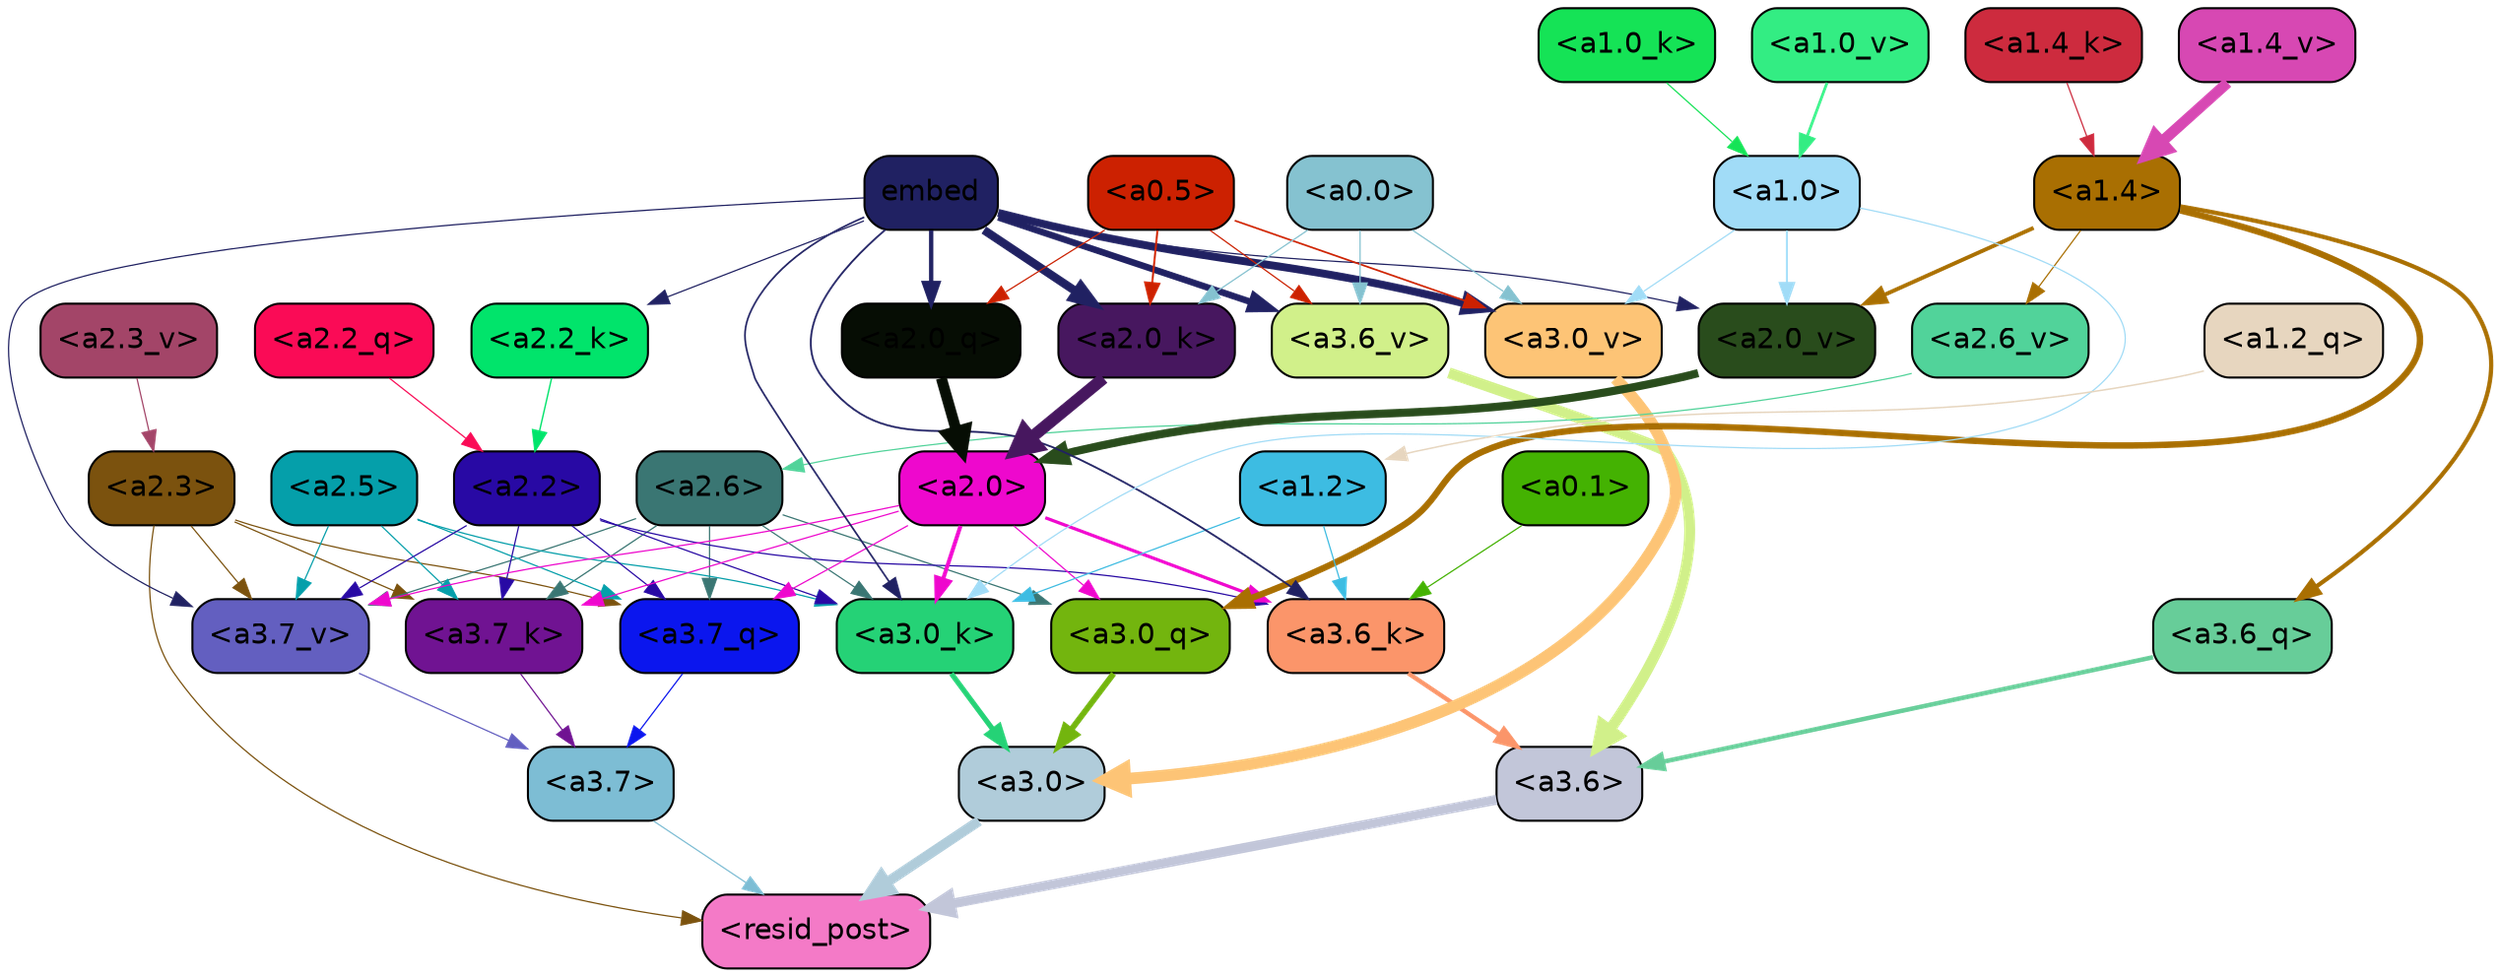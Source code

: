 strict digraph "" {
	graph [bgcolor=transparent,
		layout=dot,
		overlap=false,
		splines=true
	];
	"<a3.7>"	[color=black,
		fillcolor="#7dbdd4",
		fontname=Helvetica,
		shape=box,
		style="filled, rounded"];
	"<resid_post>"	[color=black,
		fillcolor="#f47ac7",
		fontname=Helvetica,
		shape=box,
		style="filled, rounded"];
	"<a3.7>" -> "<resid_post>"	[color="#7dbdd4",
		penwidth=0.6];
	"<a3.6>"	[color=black,
		fillcolor="#c2c6d9",
		fontname=Helvetica,
		shape=box,
		style="filled, rounded"];
	"<a3.6>" -> "<resid_post>"	[color="#c2c6d9",
		penwidth=4.751592040061951];
	"<a3.0>"	[color=black,
		fillcolor="#b0ccda",
		fontname=Helvetica,
		shape=box,
		style="filled, rounded"];
	"<a3.0>" -> "<resid_post>"	[color="#b0ccda",
		penwidth=4.904066681861877];
	"<a2.3>"	[color=black,
		fillcolor="#7b520e",
		fontname=Helvetica,
		shape=box,
		style="filled, rounded"];
	"<a2.3>" -> "<resid_post>"	[color="#7b520e",
		penwidth=0.6];
	"<a3.7_q>"	[color=black,
		fillcolor="#0b16ee",
		fontname=Helvetica,
		shape=box,
		style="filled, rounded"];
	"<a2.3>" -> "<a3.7_q>"	[color="#7b520e",
		penwidth=0.6];
	"<a3.7_k>"	[color=black,
		fillcolor="#701392",
		fontname=Helvetica,
		shape=box,
		style="filled, rounded"];
	"<a2.3>" -> "<a3.7_k>"	[color="#7b520e",
		penwidth=0.6069068089127541];
	"<a3.7_v>"	[color=black,
		fillcolor="#635fc0",
		fontname=Helvetica,
		shape=box,
		style="filled, rounded"];
	"<a2.3>" -> "<a3.7_v>"	[color="#7b520e",
		penwidth=0.6];
	"<a3.7_q>" -> "<a3.7>"	[color="#0b16ee",
		penwidth=0.6];
	"<a3.6_q>"	[color=black,
		fillcolor="#67cd99",
		fontname=Helvetica,
		shape=box,
		style="filled, rounded"];
	"<a3.6_q>" -> "<a3.6>"	[color="#67cd99",
		penwidth=2.160832464694977];
	"<a3.0_q>"	[color=black,
		fillcolor="#73b50e",
		fontname=Helvetica,
		shape=box,
		style="filled, rounded"];
	"<a3.0_q>" -> "<a3.0>"	[color="#73b50e",
		penwidth=2.870753765106201];
	"<a3.7_k>" -> "<a3.7>"	[color="#701392",
		penwidth=0.6];
	"<a3.6_k>"	[color=black,
		fillcolor="#fb956a",
		fontname=Helvetica,
		shape=box,
		style="filled, rounded"];
	"<a3.6_k>" -> "<a3.6>"	[color="#fb956a",
		penwidth=2.13908451795578];
	"<a3.0_k>"	[color=black,
		fillcolor="#25d276",
		fontname=Helvetica,
		shape=box,
		style="filled, rounded"];
	"<a3.0_k>" -> "<a3.0>"	[color="#25d276",
		penwidth=2.520303964614868];
	"<a3.7_v>" -> "<a3.7>"	[color="#635fc0",
		penwidth=0.6];
	"<a3.6_v>"	[color=black,
		fillcolor="#d1f08a",
		fontname=Helvetica,
		shape=box,
		style="filled, rounded"];
	"<a3.6_v>" -> "<a3.6>"	[color="#d1f08a",
		penwidth=5.297133803367615];
	"<a3.0_v>"	[color=black,
		fillcolor="#fdc476",
		fontname=Helvetica,
		shape=box,
		style="filled, rounded"];
	"<a3.0_v>" -> "<a3.0>"	[color="#fdc476",
		penwidth=5.680712580680847];
	"<a2.6>"	[color=black,
		fillcolor="#3a7673",
		fontname=Helvetica,
		shape=box,
		style="filled, rounded"];
	"<a2.6>" -> "<a3.7_q>"	[color="#3a7673",
		penwidth=0.6];
	"<a2.6>" -> "<a3.0_q>"	[color="#3a7673",
		penwidth=0.6];
	"<a2.6>" -> "<a3.7_k>"	[color="#3a7673",
		penwidth=0.6];
	"<a2.6>" -> "<a3.0_k>"	[color="#3a7673",
		penwidth=0.6];
	"<a2.6>" -> "<a3.7_v>"	[color="#3a7673",
		penwidth=0.6];
	"<a2.5>"	[color=black,
		fillcolor="#059faa",
		fontname=Helvetica,
		shape=box,
		style="filled, rounded"];
	"<a2.5>" -> "<a3.7_q>"	[color="#059faa",
		penwidth=0.6];
	"<a2.5>" -> "<a3.7_k>"	[color="#059faa",
		penwidth=0.6];
	"<a2.5>" -> "<a3.0_k>"	[color="#059faa",
		penwidth=0.6];
	"<a2.5>" -> "<a3.7_v>"	[color="#059faa",
		penwidth=0.6];
	"<a2.2>"	[color=black,
		fillcolor="#2809a4",
		fontname=Helvetica,
		shape=box,
		style="filled, rounded"];
	"<a2.2>" -> "<a3.7_q>"	[color="#2809a4",
		penwidth=0.6];
	"<a2.2>" -> "<a3.7_k>"	[color="#2809a4",
		penwidth=0.6];
	"<a2.2>" -> "<a3.6_k>"	[color="#2809a4",
		penwidth=0.6];
	"<a2.2>" -> "<a3.0_k>"	[color="#2809a4",
		penwidth=0.6];
	"<a2.2>" -> "<a3.7_v>"	[color="#2809a4",
		penwidth=0.6];
	"<a2.0>"	[color=black,
		fillcolor="#ee08cd",
		fontname=Helvetica,
		shape=box,
		style="filled, rounded"];
	"<a2.0>" -> "<a3.7_q>"	[color="#ee08cd",
		penwidth=0.6];
	"<a2.0>" -> "<a3.0_q>"	[color="#ee08cd",
		penwidth=0.6];
	"<a2.0>" -> "<a3.7_k>"	[color="#ee08cd",
		penwidth=0.6];
	"<a2.0>" -> "<a3.6_k>"	[color="#ee08cd",
		penwidth=1.564806342124939];
	"<a2.0>" -> "<a3.0_k>"	[color="#ee08cd",
		penwidth=1.9353990852832794];
	"<a2.0>" -> "<a3.7_v>"	[color="#ee08cd",
		penwidth=0.6];
	"<a1.4>"	[color=black,
		fillcolor="#a96f02",
		fontname=Helvetica,
		shape=box,
		style="filled, rounded"];
	"<a1.4>" -> "<a3.6_q>"	[color="#a96f02",
		penwidth=2.0727532356977463];
	"<a1.4>" -> "<a3.0_q>"	[color="#a96f02",
		penwidth=3.1279823780059814];
	"<a2.6_v>"	[color=black,
		fillcolor="#51d39a",
		fontname=Helvetica,
		shape=box,
		style="filled, rounded"];
	"<a1.4>" -> "<a2.6_v>"	[color="#a96f02",
		penwidth=0.6];
	"<a2.0_v>"	[color=black,
		fillcolor="#294c1c",
		fontname=Helvetica,
		shape=box,
		style="filled, rounded"];
	"<a1.4>" -> "<a2.0_v>"	[color="#a96f02",
		penwidth=1.9170897603034973];
	"<a1.2>"	[color=black,
		fillcolor="#3dbce2",
		fontname=Helvetica,
		shape=box,
		style="filled, rounded"];
	"<a1.2>" -> "<a3.6_k>"	[color="#3dbce2",
		penwidth=0.6];
	"<a1.2>" -> "<a3.0_k>"	[color="#3dbce2",
		penwidth=0.6];
	"<a0.1>"	[color=black,
		fillcolor="#44b202",
		fontname=Helvetica,
		shape=box,
		style="filled, rounded"];
	"<a0.1>" -> "<a3.6_k>"	[color="#44b202",
		penwidth=0.6];
	embed	[color=black,
		fillcolor="#202162",
		fontname=Helvetica,
		shape=box,
		style="filled, rounded"];
	embed -> "<a3.6_k>"	[color="#202162",
		penwidth=0.8915999233722687];
	embed -> "<a3.0_k>"	[color="#202162",
		penwidth=0.832088902592659];
	embed -> "<a3.7_v>"	[color="#202162",
		penwidth=0.6];
	embed -> "<a3.6_v>"	[color="#202162",
		penwidth=3.1840110421180725];
	embed -> "<a3.0_v>"	[color="#202162",
		penwidth=3.8132747188210487];
	"<a2.0_q>"	[color=black,
		fillcolor="#060d04",
		fontname=Helvetica,
		shape=box,
		style="filled, rounded"];
	embed -> "<a2.0_q>"	[color="#202162",
		penwidth=2.084651827812195];
	"<a2.2_k>"	[color=black,
		fillcolor="#01e46b",
		fontname=Helvetica,
		shape=box,
		style="filled, rounded"];
	embed -> "<a2.2_k>"	[color="#202162",
		penwidth=0.6];
	"<a2.0_k>"	[color=black,
		fillcolor="#47175f",
		fontname=Helvetica,
		shape=box,
		style="filled, rounded"];
	embed -> "<a2.0_k>"	[color="#202162",
		penwidth=4.084526404738426];
	embed -> "<a2.0_v>"	[color="#202162",
		penwidth=0.6];
	"<a1.0>"	[color=black,
		fillcolor="#a1dcf7",
		fontname=Helvetica,
		shape=box,
		style="filled, rounded"];
	"<a1.0>" -> "<a3.0_k>"	[color="#a1dcf7",
		penwidth=0.6];
	"<a1.0>" -> "<a3.0_v>"	[color="#a1dcf7",
		penwidth=0.6];
	"<a1.0>" -> "<a2.0_v>"	[color="#a1dcf7",
		penwidth=0.9450988052412868];
	"<a0.5>"	[color=black,
		fillcolor="#cc2101",
		fontname=Helvetica,
		shape=box,
		style="filled, rounded"];
	"<a0.5>" -> "<a3.6_v>"	[color="#cc2101",
		penwidth=0.6];
	"<a0.5>" -> "<a3.0_v>"	[color="#cc2101",
		penwidth=0.8331108838319778];
	"<a0.5>" -> "<a2.0_q>"	[color="#cc2101",
		penwidth=0.6];
	"<a0.5>" -> "<a2.0_k>"	[color="#cc2101",
		penwidth=0.9412797391414642];
	"<a0.0>"	[color=black,
		fillcolor="#85c2d0",
		fontname=Helvetica,
		shape=box,
		style="filled, rounded"];
	"<a0.0>" -> "<a3.6_v>"	[color="#85c2d0",
		penwidth=0.6];
	"<a0.0>" -> "<a3.0_v>"	[color="#85c2d0",
		penwidth=0.6];
	"<a0.0>" -> "<a2.0_k>"	[color="#85c2d0",
		penwidth=0.6];
	"<a2.2_q>"	[color=black,
		fillcolor="#fa0b56",
		fontname=Helvetica,
		shape=box,
		style="filled, rounded"];
	"<a2.2_q>" -> "<a2.2>"	[color="#fa0b56",
		penwidth=0.6];
	"<a2.0_q>" -> "<a2.0>"	[color="#060d04",
		penwidth=5.29856276512146];
	"<a2.2_k>" -> "<a2.2>"	[color="#01e46b",
		penwidth=0.6722683310508728];
	"<a2.0_k>" -> "<a2.0>"	[color="#47175f",
		penwidth=5.859246134757996];
	"<a2.6_v>" -> "<a2.6>"	[color="#51d39a",
		penwidth=0.6];
	"<a2.3_v>"	[color=black,
		fillcolor="#a34568",
		fontname=Helvetica,
		shape=box,
		style="filled, rounded"];
	"<a2.3_v>" -> "<a2.3>"	[color="#a34568",
		penwidth=0.6];
	"<a2.0_v>" -> "<a2.0>"	[color="#294c1c",
		penwidth=3.9621697664260864];
	"<a1.2_q>"	[color=black,
		fillcolor="#e7d6bf",
		fontname=Helvetica,
		shape=box,
		style="filled, rounded"];
	"<a1.2_q>" -> "<a1.2>"	[color="#e7d6bf",
		penwidth=0.7185482024215162];
	"<a1.4_k>"	[color=black,
		fillcolor="#cd2b3e",
		fontname=Helvetica,
		shape=box,
		style="filled, rounded"];
	"<a1.4_k>" -> "<a1.4>"	[color="#cd2b3e",
		penwidth=0.6];
	"<a1.0_k>"	[color=black,
		fillcolor="#15e356",
		fontname=Helvetica,
		shape=box,
		style="filled, rounded"];
	"<a1.0_k>" -> "<a1.0>"	[color="#15e356",
		penwidth=0.6];
	"<a1.4_v>"	[color=black,
		fillcolor="#d748b3",
		fontname=Helvetica,
		shape=box,
		style="filled, rounded"];
	"<a1.4_v>" -> "<a1.4>"	[color="#d748b3",
		penwidth=5.280138969421387];
	"<a1.0_v>"	[color=black,
		fillcolor="#33ed83",
		fontname=Helvetica,
		shape=box,
		style="filled, rounded"];
	"<a1.0_v>" -> "<a1.0>"	[color="#33ed83",
		penwidth=1.318962275981903];
}
